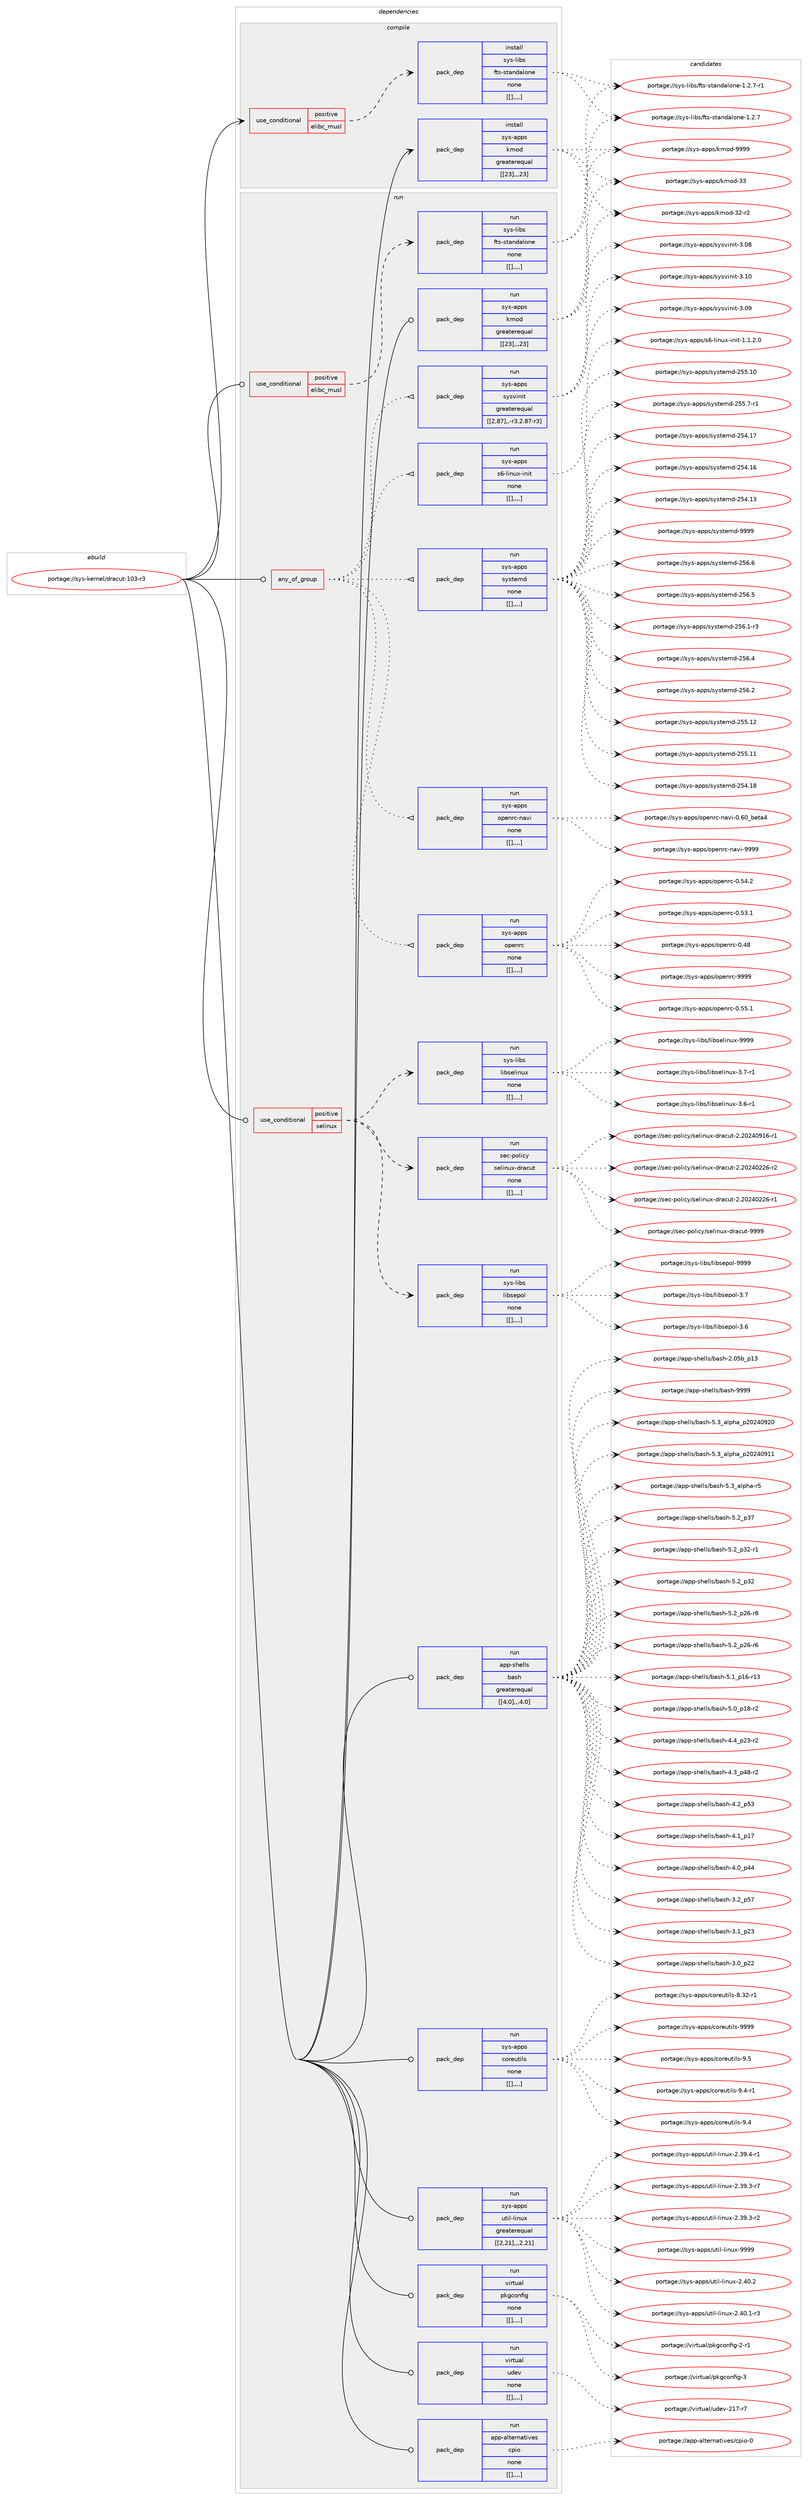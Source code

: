 digraph prolog {

# *************
# Graph options
# *************

newrank=true;
concentrate=true;
compound=true;
graph [rankdir=LR,fontname=Helvetica,fontsize=10,ranksep=1.5];#, ranksep=2.5, nodesep=0.2];
edge  [arrowhead=vee];
node  [fontname=Helvetica,fontsize=10];

# **********
# The ebuild
# **********

subgraph cluster_leftcol {
color=gray;
label=<<i>ebuild</i>>;
id [label="portage://sys-kernel/dracut-103-r3", color=red, width=4, href="../sys-kernel/dracut-103-r3.svg"];
}

# ****************
# The dependencies
# ****************

subgraph cluster_midcol {
color=gray;
label=<<i>dependencies</i>>;
subgraph cluster_compile {
fillcolor="#eeeeee";
style=filled;
label=<<i>compile</i>>;
subgraph cond4763 {
dependency13310 [label=<<TABLE BORDER="0" CELLBORDER="1" CELLSPACING="0" CELLPADDING="4"><TR><TD ROWSPAN="3" CELLPADDING="10">use_conditional</TD></TR><TR><TD>positive</TD></TR><TR><TD>elibc_musl</TD></TR></TABLE>>, shape=none, color=red];
subgraph pack8508 {
dependency13311 [label=<<TABLE BORDER="0" CELLBORDER="1" CELLSPACING="0" CELLPADDING="4" WIDTH="220"><TR><TD ROWSPAN="6" CELLPADDING="30">pack_dep</TD></TR><TR><TD WIDTH="110">install</TD></TR><TR><TD>sys-libs</TD></TR><TR><TD>fts-standalone</TD></TR><TR><TD>none</TD></TR><TR><TD>[[],,,,]</TD></TR></TABLE>>, shape=none, color=blue];
}
dependency13310:e -> dependency13311:w [weight=20,style="dashed",arrowhead="vee"];
}
id:e -> dependency13310:w [weight=20,style="solid",arrowhead="vee"];
subgraph pack8509 {
dependency13312 [label=<<TABLE BORDER="0" CELLBORDER="1" CELLSPACING="0" CELLPADDING="4" WIDTH="220"><TR><TD ROWSPAN="6" CELLPADDING="30">pack_dep</TD></TR><TR><TD WIDTH="110">install</TD></TR><TR><TD>sys-apps</TD></TR><TR><TD>kmod</TD></TR><TR><TD>greaterequal</TD></TR><TR><TD>[[23],,,23]</TD></TR></TABLE>>, shape=none, color=blue];
}
id:e -> dependency13312:w [weight=20,style="solid",arrowhead="vee"];
}
subgraph cluster_compileandrun {
fillcolor="#eeeeee";
style=filled;
label=<<i>compile and run</i>>;
}
subgraph cluster_run {
fillcolor="#eeeeee";
style=filled;
label=<<i>run</i>>;
subgraph any35 {
dependency13313 [label=<<TABLE BORDER="0" CELLBORDER="1" CELLSPACING="0" CELLPADDING="4"><TR><TD CELLPADDING="10">any_of_group</TD></TR></TABLE>>, shape=none, color=red];subgraph pack8510 {
dependency13314 [label=<<TABLE BORDER="0" CELLBORDER="1" CELLSPACING="0" CELLPADDING="4" WIDTH="220"><TR><TD ROWSPAN="6" CELLPADDING="30">pack_dep</TD></TR><TR><TD WIDTH="110">run</TD></TR><TR><TD>sys-apps</TD></TR><TR><TD>sysvinit</TD></TR><TR><TD>greaterequal</TD></TR><TR><TD>[[2,87],,-r3,2.87-r3]</TD></TR></TABLE>>, shape=none, color=blue];
}
dependency13313:e -> dependency13314:w [weight=20,style="dotted",arrowhead="oinv"];
subgraph pack8511 {
dependency13315 [label=<<TABLE BORDER="0" CELLBORDER="1" CELLSPACING="0" CELLPADDING="4" WIDTH="220"><TR><TD ROWSPAN="6" CELLPADDING="30">pack_dep</TD></TR><TR><TD WIDTH="110">run</TD></TR><TR><TD>sys-apps</TD></TR><TR><TD>openrc</TD></TR><TR><TD>none</TD></TR><TR><TD>[[],,,,]</TD></TR></TABLE>>, shape=none, color=blue];
}
dependency13313:e -> dependency13315:w [weight=20,style="dotted",arrowhead="oinv"];
subgraph pack8512 {
dependency13316 [label=<<TABLE BORDER="0" CELLBORDER="1" CELLSPACING="0" CELLPADDING="4" WIDTH="220"><TR><TD ROWSPAN="6" CELLPADDING="30">pack_dep</TD></TR><TR><TD WIDTH="110">run</TD></TR><TR><TD>sys-apps</TD></TR><TR><TD>openrc-navi</TD></TR><TR><TD>none</TD></TR><TR><TD>[[],,,,]</TD></TR></TABLE>>, shape=none, color=blue];
}
dependency13313:e -> dependency13316:w [weight=20,style="dotted",arrowhead="oinv"];
subgraph pack8513 {
dependency13317 [label=<<TABLE BORDER="0" CELLBORDER="1" CELLSPACING="0" CELLPADDING="4" WIDTH="220"><TR><TD ROWSPAN="6" CELLPADDING="30">pack_dep</TD></TR><TR><TD WIDTH="110">run</TD></TR><TR><TD>sys-apps</TD></TR><TR><TD>systemd</TD></TR><TR><TD>none</TD></TR><TR><TD>[[],,,,]</TD></TR></TABLE>>, shape=none, color=blue];
}
dependency13313:e -> dependency13317:w [weight=20,style="dotted",arrowhead="oinv"];
subgraph pack8514 {
dependency13318 [label=<<TABLE BORDER="0" CELLBORDER="1" CELLSPACING="0" CELLPADDING="4" WIDTH="220"><TR><TD ROWSPAN="6" CELLPADDING="30">pack_dep</TD></TR><TR><TD WIDTH="110">run</TD></TR><TR><TD>sys-apps</TD></TR><TR><TD>s6-linux-init</TD></TR><TR><TD>none</TD></TR><TR><TD>[[],,,,]</TD></TR></TABLE>>, shape=none, color=blue];
}
dependency13313:e -> dependency13318:w [weight=20,style="dotted",arrowhead="oinv"];
}
id:e -> dependency13313:w [weight=20,style="solid",arrowhead="odot"];
subgraph cond4764 {
dependency13319 [label=<<TABLE BORDER="0" CELLBORDER="1" CELLSPACING="0" CELLPADDING="4"><TR><TD ROWSPAN="3" CELLPADDING="10">use_conditional</TD></TR><TR><TD>positive</TD></TR><TR><TD>elibc_musl</TD></TR></TABLE>>, shape=none, color=red];
subgraph pack8515 {
dependency13320 [label=<<TABLE BORDER="0" CELLBORDER="1" CELLSPACING="0" CELLPADDING="4" WIDTH="220"><TR><TD ROWSPAN="6" CELLPADDING="30">pack_dep</TD></TR><TR><TD WIDTH="110">run</TD></TR><TR><TD>sys-libs</TD></TR><TR><TD>fts-standalone</TD></TR><TR><TD>none</TD></TR><TR><TD>[[],,,,]</TD></TR></TABLE>>, shape=none, color=blue];
}
dependency13319:e -> dependency13320:w [weight=20,style="dashed",arrowhead="vee"];
}
id:e -> dependency13319:w [weight=20,style="solid",arrowhead="odot"];
subgraph cond4765 {
dependency13321 [label=<<TABLE BORDER="0" CELLBORDER="1" CELLSPACING="0" CELLPADDING="4"><TR><TD ROWSPAN="3" CELLPADDING="10">use_conditional</TD></TR><TR><TD>positive</TD></TR><TR><TD>selinux</TD></TR></TABLE>>, shape=none, color=red];
subgraph pack8516 {
dependency13322 [label=<<TABLE BORDER="0" CELLBORDER="1" CELLSPACING="0" CELLPADDING="4" WIDTH="220"><TR><TD ROWSPAN="6" CELLPADDING="30">pack_dep</TD></TR><TR><TD WIDTH="110">run</TD></TR><TR><TD>sec-policy</TD></TR><TR><TD>selinux-dracut</TD></TR><TR><TD>none</TD></TR><TR><TD>[[],,,,]</TD></TR></TABLE>>, shape=none, color=blue];
}
dependency13321:e -> dependency13322:w [weight=20,style="dashed",arrowhead="vee"];
subgraph pack8517 {
dependency13323 [label=<<TABLE BORDER="0" CELLBORDER="1" CELLSPACING="0" CELLPADDING="4" WIDTH="220"><TR><TD ROWSPAN="6" CELLPADDING="30">pack_dep</TD></TR><TR><TD WIDTH="110">run</TD></TR><TR><TD>sys-libs</TD></TR><TR><TD>libselinux</TD></TR><TR><TD>none</TD></TR><TR><TD>[[],,,,]</TD></TR></TABLE>>, shape=none, color=blue];
}
dependency13321:e -> dependency13323:w [weight=20,style="dashed",arrowhead="vee"];
subgraph pack8518 {
dependency13324 [label=<<TABLE BORDER="0" CELLBORDER="1" CELLSPACING="0" CELLPADDING="4" WIDTH="220"><TR><TD ROWSPAN="6" CELLPADDING="30">pack_dep</TD></TR><TR><TD WIDTH="110">run</TD></TR><TR><TD>sys-libs</TD></TR><TR><TD>libsepol</TD></TR><TR><TD>none</TD></TR><TR><TD>[[],,,,]</TD></TR></TABLE>>, shape=none, color=blue];
}
dependency13321:e -> dependency13324:w [weight=20,style="dashed",arrowhead="vee"];
}
id:e -> dependency13321:w [weight=20,style="solid",arrowhead="odot"];
subgraph pack8519 {
dependency13325 [label=<<TABLE BORDER="0" CELLBORDER="1" CELLSPACING="0" CELLPADDING="4" WIDTH="220"><TR><TD ROWSPAN="6" CELLPADDING="30">pack_dep</TD></TR><TR><TD WIDTH="110">run</TD></TR><TR><TD>app-alternatives</TD></TR><TR><TD>cpio</TD></TR><TR><TD>none</TD></TR><TR><TD>[[],,,,]</TD></TR></TABLE>>, shape=none, color=blue];
}
id:e -> dependency13325:w [weight=20,style="solid",arrowhead="odot"];
subgraph pack8520 {
dependency13326 [label=<<TABLE BORDER="0" CELLBORDER="1" CELLSPACING="0" CELLPADDING="4" WIDTH="220"><TR><TD ROWSPAN="6" CELLPADDING="30">pack_dep</TD></TR><TR><TD WIDTH="110">run</TD></TR><TR><TD>app-shells</TD></TR><TR><TD>bash</TD></TR><TR><TD>greaterequal</TD></TR><TR><TD>[[4,0],,,4.0]</TD></TR></TABLE>>, shape=none, color=blue];
}
id:e -> dependency13326:w [weight=20,style="solid",arrowhead="odot"];
subgraph pack8521 {
dependency13327 [label=<<TABLE BORDER="0" CELLBORDER="1" CELLSPACING="0" CELLPADDING="4" WIDTH="220"><TR><TD ROWSPAN="6" CELLPADDING="30">pack_dep</TD></TR><TR><TD WIDTH="110">run</TD></TR><TR><TD>sys-apps</TD></TR><TR><TD>coreutils</TD></TR><TR><TD>none</TD></TR><TR><TD>[[],,,,]</TD></TR></TABLE>>, shape=none, color=blue];
}
id:e -> dependency13327:w [weight=20,style="solid",arrowhead="odot"];
subgraph pack8522 {
dependency13328 [label=<<TABLE BORDER="0" CELLBORDER="1" CELLSPACING="0" CELLPADDING="4" WIDTH="220"><TR><TD ROWSPAN="6" CELLPADDING="30">pack_dep</TD></TR><TR><TD WIDTH="110">run</TD></TR><TR><TD>sys-apps</TD></TR><TR><TD>kmod</TD></TR><TR><TD>greaterequal</TD></TR><TR><TD>[[23],,,23]</TD></TR></TABLE>>, shape=none, color=blue];
}
id:e -> dependency13328:w [weight=20,style="solid",arrowhead="odot"];
subgraph pack8523 {
dependency13329 [label=<<TABLE BORDER="0" CELLBORDER="1" CELLSPACING="0" CELLPADDING="4" WIDTH="220"><TR><TD ROWSPAN="6" CELLPADDING="30">pack_dep</TD></TR><TR><TD WIDTH="110">run</TD></TR><TR><TD>sys-apps</TD></TR><TR><TD>util-linux</TD></TR><TR><TD>greaterequal</TD></TR><TR><TD>[[2,21],,,2.21]</TD></TR></TABLE>>, shape=none, color=blue];
}
id:e -> dependency13329:w [weight=20,style="solid",arrowhead="odot"];
subgraph pack8524 {
dependency13330 [label=<<TABLE BORDER="0" CELLBORDER="1" CELLSPACING="0" CELLPADDING="4" WIDTH="220"><TR><TD ROWSPAN="6" CELLPADDING="30">pack_dep</TD></TR><TR><TD WIDTH="110">run</TD></TR><TR><TD>virtual</TD></TR><TR><TD>pkgconfig</TD></TR><TR><TD>none</TD></TR><TR><TD>[[],,,,]</TD></TR></TABLE>>, shape=none, color=blue];
}
id:e -> dependency13330:w [weight=20,style="solid",arrowhead="odot"];
subgraph pack8525 {
dependency13331 [label=<<TABLE BORDER="0" CELLBORDER="1" CELLSPACING="0" CELLPADDING="4" WIDTH="220"><TR><TD ROWSPAN="6" CELLPADDING="30">pack_dep</TD></TR><TR><TD WIDTH="110">run</TD></TR><TR><TD>virtual</TD></TR><TR><TD>udev</TD></TR><TR><TD>none</TD></TR><TR><TD>[[],,,,]</TD></TR></TABLE>>, shape=none, color=blue];
}
id:e -> dependency13331:w [weight=20,style="solid",arrowhead="odot"];
}
}

# **************
# The candidates
# **************

subgraph cluster_choices {
rank=same;
color=gray;
label=<<i>candidates</i>>;

subgraph choice8508 {
color=black;
nodesep=1;
choice1151211154510810598115471021161154511511697110100971081111101014549465046554511449 [label="portage://sys-libs/fts-standalone-1.2.7-r1", color=red, width=4,href="../sys-libs/fts-standalone-1.2.7-r1.svg"];
choice115121115451081059811547102116115451151169711010097108111110101454946504655 [label="portage://sys-libs/fts-standalone-1.2.7", color=red, width=4,href="../sys-libs/fts-standalone-1.2.7.svg"];
dependency13311:e -> choice1151211154510810598115471021161154511511697110100971081111101014549465046554511449:w [style=dotted,weight="100"];
dependency13311:e -> choice115121115451081059811547102116115451151169711010097108111110101454946504655:w [style=dotted,weight="100"];
}
subgraph choice8509 {
color=black;
nodesep=1;
choice1151211154597112112115471071091111004557575757 [label="portage://sys-apps/kmod-9999", color=red, width=4,href="../sys-apps/kmod-9999.svg"];
choice115121115459711211211547107109111100455151 [label="portage://sys-apps/kmod-33", color=red, width=4,href="../sys-apps/kmod-33.svg"];
choice1151211154597112112115471071091111004551504511450 [label="portage://sys-apps/kmod-32-r2", color=red, width=4,href="../sys-apps/kmod-32-r2.svg"];
dependency13312:e -> choice1151211154597112112115471071091111004557575757:w [style=dotted,weight="100"];
dependency13312:e -> choice115121115459711211211547107109111100455151:w [style=dotted,weight="100"];
dependency13312:e -> choice1151211154597112112115471071091111004551504511450:w [style=dotted,weight="100"];
}
subgraph choice8510 {
color=black;
nodesep=1;
choice1151211154597112112115471151211151181051101051164551464948 [label="portage://sys-apps/sysvinit-3.10", color=red, width=4,href="../sys-apps/sysvinit-3.10.svg"];
choice1151211154597112112115471151211151181051101051164551464857 [label="portage://sys-apps/sysvinit-3.09", color=red, width=4,href="../sys-apps/sysvinit-3.09.svg"];
choice1151211154597112112115471151211151181051101051164551464856 [label="portage://sys-apps/sysvinit-3.08", color=red, width=4,href="../sys-apps/sysvinit-3.08.svg"];
dependency13314:e -> choice1151211154597112112115471151211151181051101051164551464948:w [style=dotted,weight="100"];
dependency13314:e -> choice1151211154597112112115471151211151181051101051164551464857:w [style=dotted,weight="100"];
dependency13314:e -> choice1151211154597112112115471151211151181051101051164551464856:w [style=dotted,weight="100"];
}
subgraph choice8511 {
color=black;
nodesep=1;
choice115121115459711211211547111112101110114994557575757 [label="portage://sys-apps/openrc-9999", color=red, width=4,href="../sys-apps/openrc-9999.svg"];
choice1151211154597112112115471111121011101149945484653534649 [label="portage://sys-apps/openrc-0.55.1", color=red, width=4,href="../sys-apps/openrc-0.55.1.svg"];
choice1151211154597112112115471111121011101149945484653524650 [label="portage://sys-apps/openrc-0.54.2", color=red, width=4,href="../sys-apps/openrc-0.54.2.svg"];
choice1151211154597112112115471111121011101149945484653514649 [label="portage://sys-apps/openrc-0.53.1", color=red, width=4,href="../sys-apps/openrc-0.53.1.svg"];
choice115121115459711211211547111112101110114994548465256 [label="portage://sys-apps/openrc-0.48", color=red, width=4,href="../sys-apps/openrc-0.48.svg"];
dependency13315:e -> choice115121115459711211211547111112101110114994557575757:w [style=dotted,weight="100"];
dependency13315:e -> choice1151211154597112112115471111121011101149945484653534649:w [style=dotted,weight="100"];
dependency13315:e -> choice1151211154597112112115471111121011101149945484653524650:w [style=dotted,weight="100"];
dependency13315:e -> choice1151211154597112112115471111121011101149945484653514649:w [style=dotted,weight="100"];
dependency13315:e -> choice115121115459711211211547111112101110114994548465256:w [style=dotted,weight="100"];
}
subgraph choice8512 {
color=black;
nodesep=1;
choice1151211154597112112115471111121011101149945110971181054557575757 [label="portage://sys-apps/openrc-navi-9999", color=red, width=4,href="../sys-apps/openrc-navi-9999.svg"];
choice115121115459711211211547111112101110114994511097118105454846544895981011169752 [label="portage://sys-apps/openrc-navi-0.60_beta4", color=red, width=4,href="../sys-apps/openrc-navi-0.60_beta4.svg"];
dependency13316:e -> choice1151211154597112112115471111121011101149945110971181054557575757:w [style=dotted,weight="100"];
dependency13316:e -> choice115121115459711211211547111112101110114994511097118105454846544895981011169752:w [style=dotted,weight="100"];
}
subgraph choice8513 {
color=black;
nodesep=1;
choice1151211154597112112115471151211151161011091004557575757 [label="portage://sys-apps/systemd-9999", color=red, width=4,href="../sys-apps/systemd-9999.svg"];
choice115121115459711211211547115121115116101109100455053544654 [label="portage://sys-apps/systemd-256.6", color=red, width=4,href="../sys-apps/systemd-256.6.svg"];
choice115121115459711211211547115121115116101109100455053544653 [label="portage://sys-apps/systemd-256.5", color=red, width=4,href="../sys-apps/systemd-256.5.svg"];
choice115121115459711211211547115121115116101109100455053544652 [label="portage://sys-apps/systemd-256.4", color=red, width=4,href="../sys-apps/systemd-256.4.svg"];
choice115121115459711211211547115121115116101109100455053544650 [label="portage://sys-apps/systemd-256.2", color=red, width=4,href="../sys-apps/systemd-256.2.svg"];
choice1151211154597112112115471151211151161011091004550535446494511451 [label="portage://sys-apps/systemd-256.1-r3", color=red, width=4,href="../sys-apps/systemd-256.1-r3.svg"];
choice11512111545971121121154711512111511610110910045505353464950 [label="portage://sys-apps/systemd-255.12", color=red, width=4,href="../sys-apps/systemd-255.12.svg"];
choice11512111545971121121154711512111511610110910045505353464949 [label="portage://sys-apps/systemd-255.11", color=red, width=4,href="../sys-apps/systemd-255.11.svg"];
choice11512111545971121121154711512111511610110910045505353464948 [label="portage://sys-apps/systemd-255.10", color=red, width=4,href="../sys-apps/systemd-255.10.svg"];
choice1151211154597112112115471151211151161011091004550535346554511449 [label="portage://sys-apps/systemd-255.7-r1", color=red, width=4,href="../sys-apps/systemd-255.7-r1.svg"];
choice11512111545971121121154711512111511610110910045505352464956 [label="portage://sys-apps/systemd-254.18", color=red, width=4,href="../sys-apps/systemd-254.18.svg"];
choice11512111545971121121154711512111511610110910045505352464955 [label="portage://sys-apps/systemd-254.17", color=red, width=4,href="../sys-apps/systemd-254.17.svg"];
choice11512111545971121121154711512111511610110910045505352464954 [label="portage://sys-apps/systemd-254.16", color=red, width=4,href="../sys-apps/systemd-254.16.svg"];
choice11512111545971121121154711512111511610110910045505352464951 [label="portage://sys-apps/systemd-254.13", color=red, width=4,href="../sys-apps/systemd-254.13.svg"];
dependency13317:e -> choice1151211154597112112115471151211151161011091004557575757:w [style=dotted,weight="100"];
dependency13317:e -> choice115121115459711211211547115121115116101109100455053544654:w [style=dotted,weight="100"];
dependency13317:e -> choice115121115459711211211547115121115116101109100455053544653:w [style=dotted,weight="100"];
dependency13317:e -> choice115121115459711211211547115121115116101109100455053544652:w [style=dotted,weight="100"];
dependency13317:e -> choice115121115459711211211547115121115116101109100455053544650:w [style=dotted,weight="100"];
dependency13317:e -> choice1151211154597112112115471151211151161011091004550535446494511451:w [style=dotted,weight="100"];
dependency13317:e -> choice11512111545971121121154711512111511610110910045505353464950:w [style=dotted,weight="100"];
dependency13317:e -> choice11512111545971121121154711512111511610110910045505353464949:w [style=dotted,weight="100"];
dependency13317:e -> choice11512111545971121121154711512111511610110910045505353464948:w [style=dotted,weight="100"];
dependency13317:e -> choice1151211154597112112115471151211151161011091004550535346554511449:w [style=dotted,weight="100"];
dependency13317:e -> choice11512111545971121121154711512111511610110910045505352464956:w [style=dotted,weight="100"];
dependency13317:e -> choice11512111545971121121154711512111511610110910045505352464955:w [style=dotted,weight="100"];
dependency13317:e -> choice11512111545971121121154711512111511610110910045505352464954:w [style=dotted,weight="100"];
dependency13317:e -> choice11512111545971121121154711512111511610110910045505352464951:w [style=dotted,weight="100"];
}
subgraph choice8514 {
color=black;
nodesep=1;
choice1151211154597112112115471155445108105110117120451051101051164549464946504648 [label="portage://sys-apps/s6-linux-init-1.1.2.0", color=red, width=4,href="../sys-apps/s6-linux-init-1.1.2.0.svg"];
dependency13318:e -> choice1151211154597112112115471155445108105110117120451051101051164549464946504648:w [style=dotted,weight="100"];
}
subgraph choice8515 {
color=black;
nodesep=1;
choice1151211154510810598115471021161154511511697110100971081111101014549465046554511449 [label="portage://sys-libs/fts-standalone-1.2.7-r1", color=red, width=4,href="../sys-libs/fts-standalone-1.2.7-r1.svg"];
choice115121115451081059811547102116115451151169711010097108111110101454946504655 [label="portage://sys-libs/fts-standalone-1.2.7", color=red, width=4,href="../sys-libs/fts-standalone-1.2.7.svg"];
dependency13320:e -> choice1151211154510810598115471021161154511511697110100971081111101014549465046554511449:w [style=dotted,weight="100"];
dependency13320:e -> choice115121115451081059811547102116115451151169711010097108111110101454946504655:w [style=dotted,weight="100"];
}
subgraph choice8516 {
color=black;
nodesep=1;
choice115101994511211110810599121471151011081051101171204510011497991171164557575757 [label="portage://sec-policy/selinux-dracut-9999", color=red, width=4,href="../sec-policy/selinux-dracut-9999.svg"];
choice1151019945112111108105991214711510110810511011712045100114979911711645504650485052485749544511449 [label="portage://sec-policy/selinux-dracut-2.20240916-r1", color=red, width=4,href="../sec-policy/selinux-dracut-2.20240916-r1.svg"];
choice1151019945112111108105991214711510110810511011712045100114979911711645504650485052485050544511450 [label="portage://sec-policy/selinux-dracut-2.20240226-r2", color=red, width=4,href="../sec-policy/selinux-dracut-2.20240226-r2.svg"];
choice1151019945112111108105991214711510110810511011712045100114979911711645504650485052485050544511449 [label="portage://sec-policy/selinux-dracut-2.20240226-r1", color=red, width=4,href="../sec-policy/selinux-dracut-2.20240226-r1.svg"];
dependency13322:e -> choice115101994511211110810599121471151011081051101171204510011497991171164557575757:w [style=dotted,weight="100"];
dependency13322:e -> choice1151019945112111108105991214711510110810511011712045100114979911711645504650485052485749544511449:w [style=dotted,weight="100"];
dependency13322:e -> choice1151019945112111108105991214711510110810511011712045100114979911711645504650485052485050544511450:w [style=dotted,weight="100"];
dependency13322:e -> choice1151019945112111108105991214711510110810511011712045100114979911711645504650485052485050544511449:w [style=dotted,weight="100"];
}
subgraph choice8517 {
color=black;
nodesep=1;
choice115121115451081059811547108105981151011081051101171204557575757 [label="portage://sys-libs/libselinux-9999", color=red, width=4,href="../sys-libs/libselinux-9999.svg"];
choice11512111545108105981154710810598115101108105110117120455146554511449 [label="portage://sys-libs/libselinux-3.7-r1", color=red, width=4,href="../sys-libs/libselinux-3.7-r1.svg"];
choice11512111545108105981154710810598115101108105110117120455146544511449 [label="portage://sys-libs/libselinux-3.6-r1", color=red, width=4,href="../sys-libs/libselinux-3.6-r1.svg"];
dependency13323:e -> choice115121115451081059811547108105981151011081051101171204557575757:w [style=dotted,weight="100"];
dependency13323:e -> choice11512111545108105981154710810598115101108105110117120455146554511449:w [style=dotted,weight="100"];
dependency13323:e -> choice11512111545108105981154710810598115101108105110117120455146544511449:w [style=dotted,weight="100"];
}
subgraph choice8518 {
color=black;
nodesep=1;
choice115121115451081059811547108105981151011121111084557575757 [label="portage://sys-libs/libsepol-9999", color=red, width=4,href="../sys-libs/libsepol-9999.svg"];
choice1151211154510810598115471081059811510111211110845514655 [label="portage://sys-libs/libsepol-3.7", color=red, width=4,href="../sys-libs/libsepol-3.7.svg"];
choice1151211154510810598115471081059811510111211110845514654 [label="portage://sys-libs/libsepol-3.6", color=red, width=4,href="../sys-libs/libsepol-3.6.svg"];
dependency13324:e -> choice115121115451081059811547108105981151011121111084557575757:w [style=dotted,weight="100"];
dependency13324:e -> choice1151211154510810598115471081059811510111211110845514655:w [style=dotted,weight="100"];
dependency13324:e -> choice1151211154510810598115471081059811510111211110845514654:w [style=dotted,weight="100"];
}
subgraph choice8519 {
color=black;
nodesep=1;
choice9711211245971081161011141109711610511810111547991121051114548 [label="portage://app-alternatives/cpio-0", color=red, width=4,href="../app-alternatives/cpio-0.svg"];
dependency13325:e -> choice9711211245971081161011141109711610511810111547991121051114548:w [style=dotted,weight="100"];
}
subgraph choice8520 {
color=black;
nodesep=1;
choice97112112451151041011081081154798971151044557575757 [label="portage://app-shells/bash-9999", color=red, width=4,href="../app-shells/bash-9999.svg"];
choice971121124511510410110810811547989711510445534651959710811210497951125048505248575048 [label="portage://app-shells/bash-5.3_alpha_p20240920", color=red, width=4,href="../app-shells/bash-5.3_alpha_p20240920.svg"];
choice971121124511510410110810811547989711510445534651959710811210497951125048505248574949 [label="portage://app-shells/bash-5.3_alpha_p20240911", color=red, width=4,href="../app-shells/bash-5.3_alpha_p20240911.svg"];
choice9711211245115104101108108115479897115104455346519597108112104974511453 [label="portage://app-shells/bash-5.3_alpha-r5", color=red, width=4,href="../app-shells/bash-5.3_alpha-r5.svg"];
choice971121124511510410110810811547989711510445534650951125155 [label="portage://app-shells/bash-5.2_p37", color=red, width=4,href="../app-shells/bash-5.2_p37.svg"];
choice9711211245115104101108108115479897115104455346509511251504511449 [label="portage://app-shells/bash-5.2_p32-r1", color=red, width=4,href="../app-shells/bash-5.2_p32-r1.svg"];
choice971121124511510410110810811547989711510445534650951125150 [label="portage://app-shells/bash-5.2_p32", color=red, width=4,href="../app-shells/bash-5.2_p32.svg"];
choice9711211245115104101108108115479897115104455346509511250544511456 [label="portage://app-shells/bash-5.2_p26-r8", color=red, width=4,href="../app-shells/bash-5.2_p26-r8.svg"];
choice9711211245115104101108108115479897115104455346509511250544511454 [label="portage://app-shells/bash-5.2_p26-r6", color=red, width=4,href="../app-shells/bash-5.2_p26-r6.svg"];
choice971121124511510410110810811547989711510445534649951124954451144951 [label="portage://app-shells/bash-5.1_p16-r13", color=red, width=4,href="../app-shells/bash-5.1_p16-r13.svg"];
choice9711211245115104101108108115479897115104455346489511249564511450 [label="portage://app-shells/bash-5.0_p18-r2", color=red, width=4,href="../app-shells/bash-5.0_p18-r2.svg"];
choice9711211245115104101108108115479897115104455246529511250514511450 [label="portage://app-shells/bash-4.4_p23-r2", color=red, width=4,href="../app-shells/bash-4.4_p23-r2.svg"];
choice9711211245115104101108108115479897115104455246519511252564511450 [label="portage://app-shells/bash-4.3_p48-r2", color=red, width=4,href="../app-shells/bash-4.3_p48-r2.svg"];
choice971121124511510410110810811547989711510445524650951125351 [label="portage://app-shells/bash-4.2_p53", color=red, width=4,href="../app-shells/bash-4.2_p53.svg"];
choice971121124511510410110810811547989711510445524649951124955 [label="portage://app-shells/bash-4.1_p17", color=red, width=4,href="../app-shells/bash-4.1_p17.svg"];
choice971121124511510410110810811547989711510445524648951125252 [label="portage://app-shells/bash-4.0_p44", color=red, width=4,href="../app-shells/bash-4.0_p44.svg"];
choice971121124511510410110810811547989711510445514650951125355 [label="portage://app-shells/bash-3.2_p57", color=red, width=4,href="../app-shells/bash-3.2_p57.svg"];
choice971121124511510410110810811547989711510445514649951125051 [label="portage://app-shells/bash-3.1_p23", color=red, width=4,href="../app-shells/bash-3.1_p23.svg"];
choice971121124511510410110810811547989711510445514648951125050 [label="portage://app-shells/bash-3.0_p22", color=red, width=4,href="../app-shells/bash-3.0_p22.svg"];
choice9711211245115104101108108115479897115104455046485398951124951 [label="portage://app-shells/bash-2.05b_p13", color=red, width=4,href="../app-shells/bash-2.05b_p13.svg"];
dependency13326:e -> choice97112112451151041011081081154798971151044557575757:w [style=dotted,weight="100"];
dependency13326:e -> choice971121124511510410110810811547989711510445534651959710811210497951125048505248575048:w [style=dotted,weight="100"];
dependency13326:e -> choice971121124511510410110810811547989711510445534651959710811210497951125048505248574949:w [style=dotted,weight="100"];
dependency13326:e -> choice9711211245115104101108108115479897115104455346519597108112104974511453:w [style=dotted,weight="100"];
dependency13326:e -> choice971121124511510410110810811547989711510445534650951125155:w [style=dotted,weight="100"];
dependency13326:e -> choice9711211245115104101108108115479897115104455346509511251504511449:w [style=dotted,weight="100"];
dependency13326:e -> choice971121124511510410110810811547989711510445534650951125150:w [style=dotted,weight="100"];
dependency13326:e -> choice9711211245115104101108108115479897115104455346509511250544511456:w [style=dotted,weight="100"];
dependency13326:e -> choice9711211245115104101108108115479897115104455346509511250544511454:w [style=dotted,weight="100"];
dependency13326:e -> choice971121124511510410110810811547989711510445534649951124954451144951:w [style=dotted,weight="100"];
dependency13326:e -> choice9711211245115104101108108115479897115104455346489511249564511450:w [style=dotted,weight="100"];
dependency13326:e -> choice9711211245115104101108108115479897115104455246529511250514511450:w [style=dotted,weight="100"];
dependency13326:e -> choice9711211245115104101108108115479897115104455246519511252564511450:w [style=dotted,weight="100"];
dependency13326:e -> choice971121124511510410110810811547989711510445524650951125351:w [style=dotted,weight="100"];
dependency13326:e -> choice971121124511510410110810811547989711510445524649951124955:w [style=dotted,weight="100"];
dependency13326:e -> choice971121124511510410110810811547989711510445524648951125252:w [style=dotted,weight="100"];
dependency13326:e -> choice971121124511510410110810811547989711510445514650951125355:w [style=dotted,weight="100"];
dependency13326:e -> choice971121124511510410110810811547989711510445514649951125051:w [style=dotted,weight="100"];
dependency13326:e -> choice971121124511510410110810811547989711510445514648951125050:w [style=dotted,weight="100"];
dependency13326:e -> choice9711211245115104101108108115479897115104455046485398951124951:w [style=dotted,weight="100"];
}
subgraph choice8521 {
color=black;
nodesep=1;
choice115121115459711211211547991111141011171161051081154557575757 [label="portage://sys-apps/coreutils-9999", color=red, width=4,href="../sys-apps/coreutils-9999.svg"];
choice1151211154597112112115479911111410111711610510811545574653 [label="portage://sys-apps/coreutils-9.5", color=red, width=4,href="../sys-apps/coreutils-9.5.svg"];
choice11512111545971121121154799111114101117116105108115455746524511449 [label="portage://sys-apps/coreutils-9.4-r1", color=red, width=4,href="../sys-apps/coreutils-9.4-r1.svg"];
choice1151211154597112112115479911111410111711610510811545574652 [label="portage://sys-apps/coreutils-9.4", color=red, width=4,href="../sys-apps/coreutils-9.4.svg"];
choice1151211154597112112115479911111410111711610510811545564651504511449 [label="portage://sys-apps/coreutils-8.32-r1", color=red, width=4,href="../sys-apps/coreutils-8.32-r1.svg"];
dependency13327:e -> choice115121115459711211211547991111141011171161051081154557575757:w [style=dotted,weight="100"];
dependency13327:e -> choice1151211154597112112115479911111410111711610510811545574653:w [style=dotted,weight="100"];
dependency13327:e -> choice11512111545971121121154799111114101117116105108115455746524511449:w [style=dotted,weight="100"];
dependency13327:e -> choice1151211154597112112115479911111410111711610510811545574652:w [style=dotted,weight="100"];
dependency13327:e -> choice1151211154597112112115479911111410111711610510811545564651504511449:w [style=dotted,weight="100"];
}
subgraph choice8522 {
color=black;
nodesep=1;
choice1151211154597112112115471071091111004557575757 [label="portage://sys-apps/kmod-9999", color=red, width=4,href="../sys-apps/kmod-9999.svg"];
choice115121115459711211211547107109111100455151 [label="portage://sys-apps/kmod-33", color=red, width=4,href="../sys-apps/kmod-33.svg"];
choice1151211154597112112115471071091111004551504511450 [label="portage://sys-apps/kmod-32-r2", color=red, width=4,href="../sys-apps/kmod-32-r2.svg"];
dependency13328:e -> choice1151211154597112112115471071091111004557575757:w [style=dotted,weight="100"];
dependency13328:e -> choice115121115459711211211547107109111100455151:w [style=dotted,weight="100"];
dependency13328:e -> choice1151211154597112112115471071091111004551504511450:w [style=dotted,weight="100"];
}
subgraph choice8523 {
color=black;
nodesep=1;
choice115121115459711211211547117116105108451081051101171204557575757 [label="portage://sys-apps/util-linux-9999", color=red, width=4,href="../sys-apps/util-linux-9999.svg"];
choice1151211154597112112115471171161051084510810511011712045504652484650 [label="portage://sys-apps/util-linux-2.40.2", color=red, width=4,href="../sys-apps/util-linux-2.40.2.svg"];
choice11512111545971121121154711711610510845108105110117120455046524846494511451 [label="portage://sys-apps/util-linux-2.40.1-r3", color=red, width=4,href="../sys-apps/util-linux-2.40.1-r3.svg"];
choice11512111545971121121154711711610510845108105110117120455046515746524511449 [label="portage://sys-apps/util-linux-2.39.4-r1", color=red, width=4,href="../sys-apps/util-linux-2.39.4-r1.svg"];
choice11512111545971121121154711711610510845108105110117120455046515746514511455 [label="portage://sys-apps/util-linux-2.39.3-r7", color=red, width=4,href="../sys-apps/util-linux-2.39.3-r7.svg"];
choice11512111545971121121154711711610510845108105110117120455046515746514511450 [label="portage://sys-apps/util-linux-2.39.3-r2", color=red, width=4,href="../sys-apps/util-linux-2.39.3-r2.svg"];
dependency13329:e -> choice115121115459711211211547117116105108451081051101171204557575757:w [style=dotted,weight="100"];
dependency13329:e -> choice1151211154597112112115471171161051084510810511011712045504652484650:w [style=dotted,weight="100"];
dependency13329:e -> choice11512111545971121121154711711610510845108105110117120455046524846494511451:w [style=dotted,weight="100"];
dependency13329:e -> choice11512111545971121121154711711610510845108105110117120455046515746524511449:w [style=dotted,weight="100"];
dependency13329:e -> choice11512111545971121121154711711610510845108105110117120455046515746514511455:w [style=dotted,weight="100"];
dependency13329:e -> choice11512111545971121121154711711610510845108105110117120455046515746514511450:w [style=dotted,weight="100"];
}
subgraph choice8524 {
color=black;
nodesep=1;
choice1181051141161179710847112107103991111101021051034551 [label="portage://virtual/pkgconfig-3", color=red, width=4,href="../virtual/pkgconfig-3.svg"];
choice11810511411611797108471121071039911111010210510345504511449 [label="portage://virtual/pkgconfig-2-r1", color=red, width=4,href="../virtual/pkgconfig-2-r1.svg"];
dependency13330:e -> choice1181051141161179710847112107103991111101021051034551:w [style=dotted,weight="100"];
dependency13330:e -> choice11810511411611797108471121071039911111010210510345504511449:w [style=dotted,weight="100"];
}
subgraph choice8525 {
color=black;
nodesep=1;
choice1181051141161179710847117100101118455049554511455 [label="portage://virtual/udev-217-r7", color=red, width=4,href="../virtual/udev-217-r7.svg"];
dependency13331:e -> choice1181051141161179710847117100101118455049554511455:w [style=dotted,weight="100"];
}
}

}

